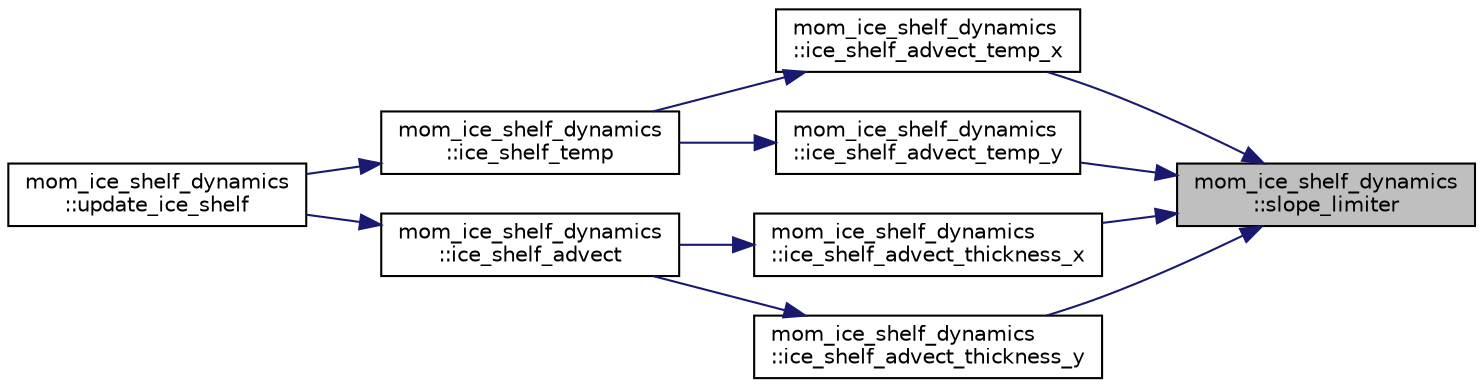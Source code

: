 digraph "mom_ice_shelf_dynamics::slope_limiter"
{
 // INTERACTIVE_SVG=YES
 // LATEX_PDF_SIZE
  edge [fontname="Helvetica",fontsize="10",labelfontname="Helvetica",labelfontsize="10"];
  node [fontname="Helvetica",fontsize="10",shape=record];
  rankdir="RL";
  Node1 [label="mom_ice_shelf_dynamics\l::slope_limiter",height=0.2,width=0.4,color="black", fillcolor="grey75", style="filled", fontcolor="black",tooltip="used for flux limiting in advective subroutines Van Leer limiter (source: Wikipedia)"];
  Node1 -> Node2 [dir="back",color="midnightblue",fontsize="10",style="solid",fontname="Helvetica"];
  Node2 [label="mom_ice_shelf_dynamics\l::ice_shelf_advect_temp_x",height=0.2,width=0.4,color="black", fillcolor="white", style="filled",URL="$namespacemom__ice__shelf__dynamics.html#a35d04c53a336a68833557924e6f90e3a",tooltip=" "];
  Node2 -> Node3 [dir="back",color="midnightblue",fontsize="10",style="solid",fontname="Helvetica"];
  Node3 [label="mom_ice_shelf_dynamics\l::ice_shelf_temp",height=0.2,width=0.4,color="black", fillcolor="white", style="filled",URL="$namespacemom__ice__shelf__dynamics.html#aed75a750ef5f5f2ca0d53b3a1d804073",tooltip="This subroutine updates the vertically averaged ice shelf temperature."];
  Node3 -> Node4 [dir="back",color="midnightblue",fontsize="10",style="solid",fontname="Helvetica"];
  Node4 [label="mom_ice_shelf_dynamics\l::update_ice_shelf",height=0.2,width=0.4,color="black", fillcolor="white", style="filled",URL="$namespacemom__ice__shelf__dynamics.html#adb908b77efa101749be0be069916139c",tooltip="This subroutine updates the ice shelf velocities, mass, stresses and properties due to the ice shelf ..."];
  Node1 -> Node5 [dir="back",color="midnightblue",fontsize="10",style="solid",fontname="Helvetica"];
  Node5 [label="mom_ice_shelf_dynamics\l::ice_shelf_advect_temp_y",height=0.2,width=0.4,color="black", fillcolor="white", style="filled",URL="$namespacemom__ice__shelf__dynamics.html#a210fb4837553eca5fc60c86367bbad26",tooltip=" "];
  Node5 -> Node3 [dir="back",color="midnightblue",fontsize="10",style="solid",fontname="Helvetica"];
  Node1 -> Node6 [dir="back",color="midnightblue",fontsize="10",style="solid",fontname="Helvetica"];
  Node6 [label="mom_ice_shelf_dynamics\l::ice_shelf_advect_thickness_x",height=0.2,width=0.4,color="black", fillcolor="white", style="filled",URL="$namespacemom__ice__shelf__dynamics.html#a6dd0f5659b10ce490b8074fa7b1e7ef1",tooltip=" "];
  Node6 -> Node7 [dir="back",color="midnightblue",fontsize="10",style="solid",fontname="Helvetica"];
  Node7 [label="mom_ice_shelf_dynamics\l::ice_shelf_advect",height=0.2,width=0.4,color="black", fillcolor="white", style="filled",URL="$namespacemom__ice__shelf__dynamics.html#a00b61e0e4f3a40d2e6d6cb8a5d5b3ada",tooltip="This subroutine takes the velocity (on the Bgrid) and timesteps h_t = - div (uh) once...."];
  Node7 -> Node4 [dir="back",color="midnightblue",fontsize="10",style="solid",fontname="Helvetica"];
  Node1 -> Node8 [dir="back",color="midnightblue",fontsize="10",style="solid",fontname="Helvetica"];
  Node8 [label="mom_ice_shelf_dynamics\l::ice_shelf_advect_thickness_y",height=0.2,width=0.4,color="black", fillcolor="white", style="filled",URL="$namespacemom__ice__shelf__dynamics.html#a6deb62e779d364f4031c4dc514606042",tooltip=" "];
  Node8 -> Node7 [dir="back",color="midnightblue",fontsize="10",style="solid",fontname="Helvetica"];
}
